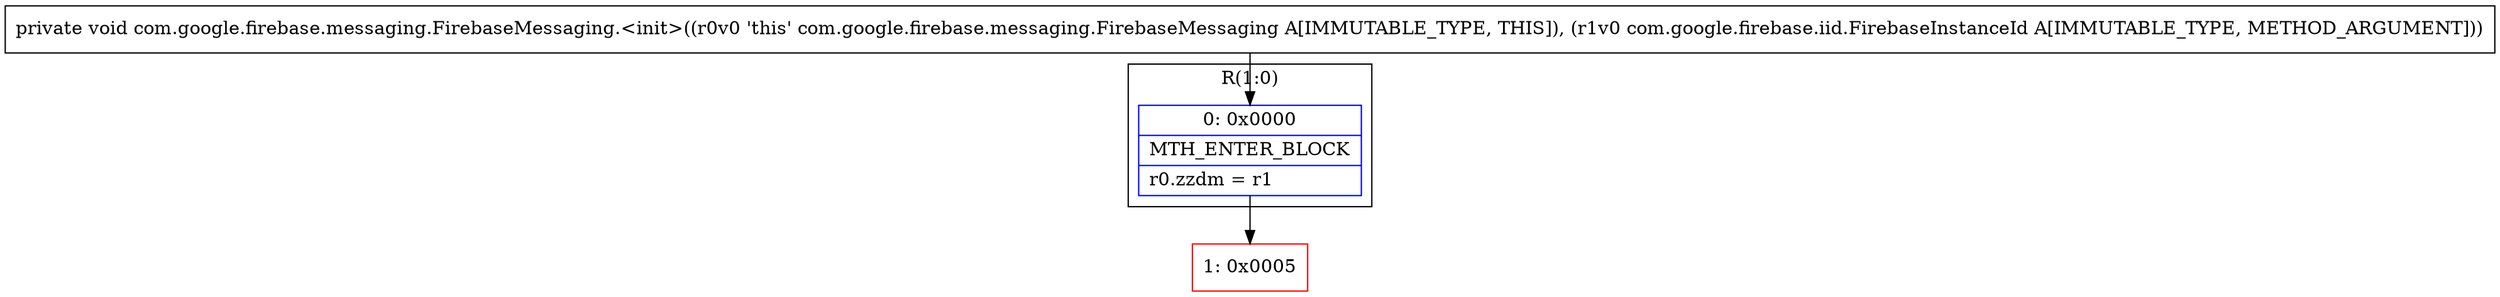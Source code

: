 digraph "CFG forcom.google.firebase.messaging.FirebaseMessaging.\<init\>(Lcom\/google\/firebase\/iid\/FirebaseInstanceId;)V" {
subgraph cluster_Region_1438557604 {
label = "R(1:0)";
node [shape=record,color=blue];
Node_0 [shape=record,label="{0\:\ 0x0000|MTH_ENTER_BLOCK\l|r0.zzdm = r1\l}"];
}
Node_1 [shape=record,color=red,label="{1\:\ 0x0005}"];
MethodNode[shape=record,label="{private void com.google.firebase.messaging.FirebaseMessaging.\<init\>((r0v0 'this' com.google.firebase.messaging.FirebaseMessaging A[IMMUTABLE_TYPE, THIS]), (r1v0 com.google.firebase.iid.FirebaseInstanceId A[IMMUTABLE_TYPE, METHOD_ARGUMENT])) }"];
MethodNode -> Node_0;
Node_0 -> Node_1;
}

